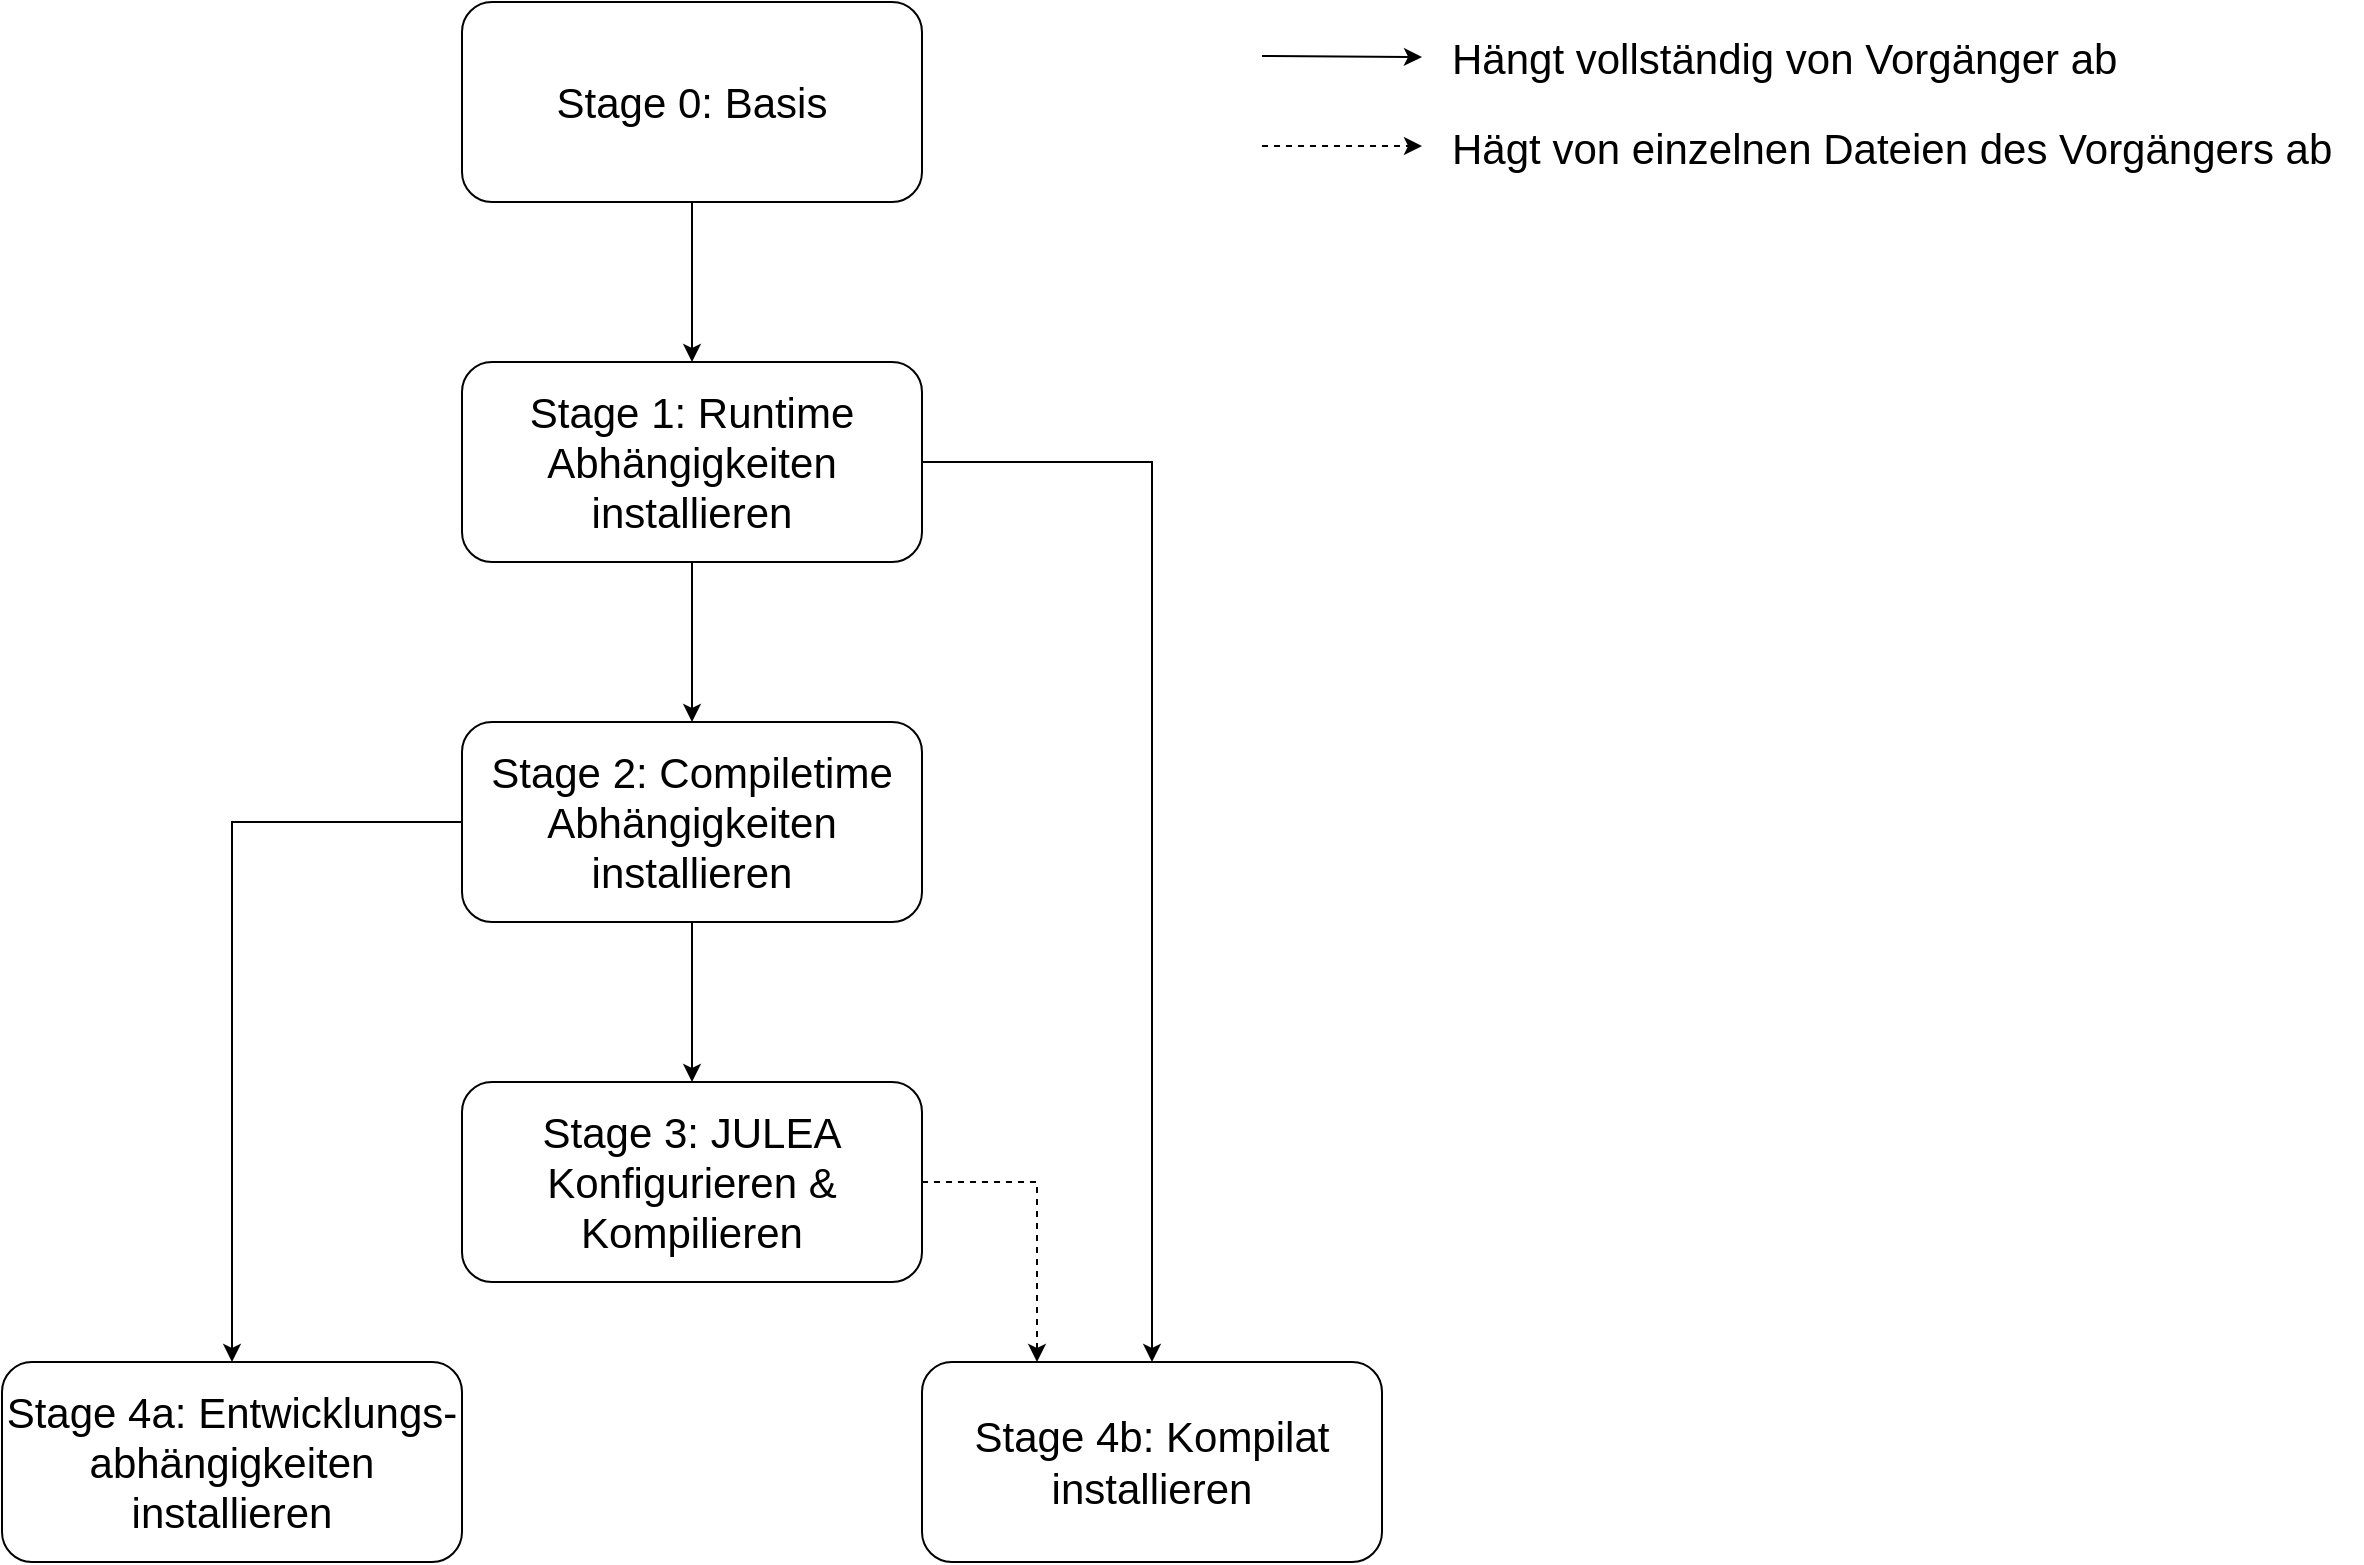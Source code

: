 <mxfile version="24.7.5">
  <diagram id="C5RBs43oDa-KdzZeNtuy" name="Page-1">
    <mxGraphModel dx="2522" dy="1466" grid="1" gridSize="10" guides="1" tooltips="1" connect="1" arrows="1" fold="1" page="1" pageScale="1" pageWidth="827" pageHeight="1169" math="0" shadow="0">
      <root>
        <mxCell id="WIyWlLk6GJQsqaUBKTNV-0" />
        <mxCell id="WIyWlLk6GJQsqaUBKTNV-1" parent="WIyWlLk6GJQsqaUBKTNV-0" />
        <mxCell id="78geTzPeZMI0ztwPiqvb-30" value="" style="endArrow=classic;html=1;rounded=0;dashed=1;" parent="WIyWlLk6GJQsqaUBKTNV-1" edge="1">
          <mxGeometry width="50" height="50" relative="1" as="geometry">
            <mxPoint x="630" y="72" as="sourcePoint" />
            <mxPoint x="710" y="72" as="targetPoint" />
          </mxGeometry>
        </mxCell>
        <mxCell id="78geTzPeZMI0ztwPiqvb-31" value="" style="endArrow=classic;html=1;rounded=0;" parent="WIyWlLk6GJQsqaUBKTNV-1" edge="1">
          <mxGeometry width="50" height="50" relative="1" as="geometry">
            <mxPoint x="630" y="27" as="sourcePoint" />
            <mxPoint x="710" y="27.5" as="targetPoint" />
          </mxGeometry>
        </mxCell>
        <mxCell id="78geTzPeZMI0ztwPiqvb-32" value="Hängt vollständig von Vorgänger ab&amp;nbsp;" style="text;html=1;align=left;verticalAlign=middle;whiteSpace=wrap;rounded=0;fontSize=21;" parent="WIyWlLk6GJQsqaUBKTNV-1" vertex="1">
          <mxGeometry x="723" y="12.5" width="367" height="30" as="geometry" />
        </mxCell>
        <mxCell id="78geTzPeZMI0ztwPiqvb-33" value="Hägt von einzelnen Dateien des Vorgängers ab&amp;nbsp;" style="text;html=1;align=left;verticalAlign=middle;whiteSpace=wrap;rounded=0;fontSize=21;" parent="WIyWlLk6GJQsqaUBKTNV-1" vertex="1">
          <mxGeometry x="723" y="57.5" width="457" height="30" as="geometry" />
        </mxCell>
        <mxCell id="Q76Fd9BzPuOe0DSTBZtt-2" value="" style="edgeStyle=orthogonalEdgeStyle;rounded=0;orthogonalLoop=1;jettySize=auto;html=1;" parent="WIyWlLk6GJQsqaUBKTNV-1" source="Q76Fd9BzPuOe0DSTBZtt-0" target="Q76Fd9BzPuOe0DSTBZtt-1" edge="1">
          <mxGeometry relative="1" as="geometry" />
        </mxCell>
        <mxCell id="Q76Fd9BzPuOe0DSTBZtt-0" value="&lt;font style=&quot;font-size: 21px;&quot;&gt;Stage 0: Basis&lt;/font&gt;" style="whiteSpace=wrap;html=1;rounded=1;" parent="WIyWlLk6GJQsqaUBKTNV-1" vertex="1">
          <mxGeometry x="230" width="230" height="100" as="geometry" />
        </mxCell>
        <mxCell id="Q76Fd9BzPuOe0DSTBZtt-4" value="" style="edgeStyle=orthogonalEdgeStyle;rounded=0;orthogonalLoop=1;jettySize=auto;html=1;" parent="WIyWlLk6GJQsqaUBKTNV-1" source="Q76Fd9BzPuOe0DSTBZtt-1" target="Q76Fd9BzPuOe0DSTBZtt-3" edge="1">
          <mxGeometry relative="1" as="geometry" />
        </mxCell>
        <mxCell id="Q76Fd9BzPuOe0DSTBZtt-1" value="&lt;font style=&quot;font-size: 21px;&quot;&gt;Stage 1: Runtime Abhängigkeiten installieren&lt;/font&gt;" style="whiteSpace=wrap;html=1;rounded=1;fontSize=21;" parent="WIyWlLk6GJQsqaUBKTNV-1" vertex="1">
          <mxGeometry x="230" y="180" width="230" height="100" as="geometry" />
        </mxCell>
        <mxCell id="Q76Fd9BzPuOe0DSTBZtt-6" value="" style="edgeStyle=orthogonalEdgeStyle;rounded=0;orthogonalLoop=1;jettySize=auto;html=1;" parent="WIyWlLk6GJQsqaUBKTNV-1" source="Q76Fd9BzPuOe0DSTBZtt-3" target="Q76Fd9BzPuOe0DSTBZtt-5" edge="1">
          <mxGeometry relative="1" as="geometry" />
        </mxCell>
        <mxCell id="Q76Fd9BzPuOe0DSTBZtt-8" style="edgeStyle=orthogonalEdgeStyle;rounded=0;orthogonalLoop=1;jettySize=auto;html=1;exitX=0;exitY=0.5;exitDx=0;exitDy=0;entryX=0.5;entryY=0;entryDx=0;entryDy=0;" parent="WIyWlLk6GJQsqaUBKTNV-1" source="Q76Fd9BzPuOe0DSTBZtt-3" target="Q76Fd9BzPuOe0DSTBZtt-7" edge="1">
          <mxGeometry relative="1" as="geometry" />
        </mxCell>
        <mxCell id="Q76Fd9BzPuOe0DSTBZtt-10" value="" style="edgeStyle=orthogonalEdgeStyle;rounded=0;orthogonalLoop=1;jettySize=auto;html=1;exitX=1;exitY=0.5;exitDx=0;exitDy=0;" parent="WIyWlLk6GJQsqaUBKTNV-1" source="Q76Fd9BzPuOe0DSTBZtt-1" target="Q76Fd9BzPuOe0DSTBZtt-9" edge="1">
          <mxGeometry relative="1" as="geometry">
            <Array as="points">
              <mxPoint x="575" y="230" />
            </Array>
          </mxGeometry>
        </mxCell>
        <mxCell id="Q76Fd9BzPuOe0DSTBZtt-3" value="&lt;font style=&quot;font-size: 21px;&quot;&gt;Stage 2: Compiletime Abhängigkeiten installieren&lt;/font&gt;" style="whiteSpace=wrap;html=1;rounded=1;fontSize=21;" parent="WIyWlLk6GJQsqaUBKTNV-1" vertex="1">
          <mxGeometry x="230" y="360" width="230" height="100" as="geometry" />
        </mxCell>
        <mxCell id="Q76Fd9BzPuOe0DSTBZtt-11" style="edgeStyle=orthogonalEdgeStyle;rounded=0;orthogonalLoop=1;jettySize=auto;html=1;exitX=1;exitY=0.5;exitDx=0;exitDy=0;entryX=0.25;entryY=0;entryDx=0;entryDy=0;dashed=1;" parent="WIyWlLk6GJQsqaUBKTNV-1" source="Q76Fd9BzPuOe0DSTBZtt-5" target="Q76Fd9BzPuOe0DSTBZtt-9" edge="1">
          <mxGeometry relative="1" as="geometry" />
        </mxCell>
        <mxCell id="Q76Fd9BzPuOe0DSTBZtt-5" value="&lt;font style=&quot;font-size: 21px;&quot;&gt;Stage 3: JULEA Konfigurieren &amp;amp; Kompilieren&lt;/font&gt;" style="whiteSpace=wrap;html=1;rounded=1;fontSize=21;" parent="WIyWlLk6GJQsqaUBKTNV-1" vertex="1">
          <mxGeometry x="230" y="540" width="230" height="100" as="geometry" />
        </mxCell>
        <mxCell id="Q76Fd9BzPuOe0DSTBZtt-7" value="&lt;font style=&quot;font-size: 21px;&quot;&gt;Stage 4a: Entwicklungs-abhängigkeiten installieren&lt;/font&gt;" style="whiteSpace=wrap;html=1;rounded=1;fontSize=21;" parent="WIyWlLk6GJQsqaUBKTNV-1" vertex="1">
          <mxGeometry y="680" width="230" height="100" as="geometry" />
        </mxCell>
        <mxCell id="Q76Fd9BzPuOe0DSTBZtt-9" value="&lt;font style=&quot;font-size: 21px;&quot;&gt;Stage 4b: Kompilat installieren&lt;/font&gt;" style="whiteSpace=wrap;html=1;rounded=1;fontSize=21;" parent="WIyWlLk6GJQsqaUBKTNV-1" vertex="1">
          <mxGeometry x="460" y="680" width="230" height="100" as="geometry" />
        </mxCell>
      </root>
    </mxGraphModel>
  </diagram>
</mxfile>
